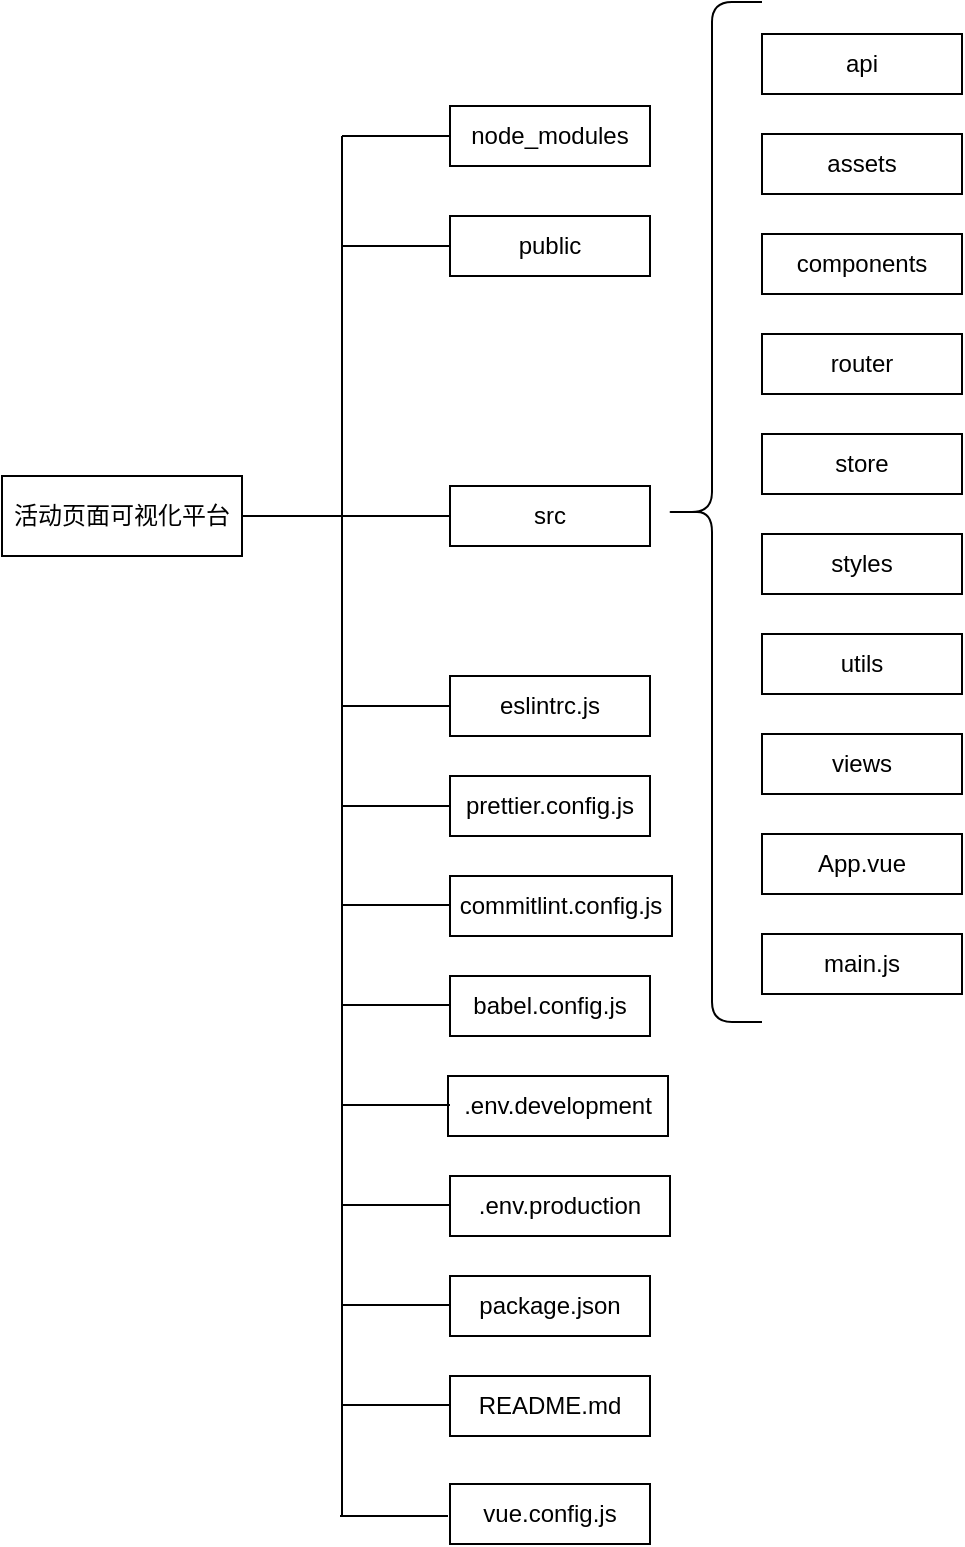 <mxfile version="22.1.5" type="github">
  <diagram name="第 1 页" id="2sIuTsLz6IWGNwXdqIaf">
    <mxGraphModel dx="1590" dy="1010" grid="1" gridSize="10" guides="1" tooltips="1" connect="1" arrows="1" fold="1" page="1" pageScale="1" pageWidth="827" pageHeight="1169" math="0" shadow="0">
      <root>
        <mxCell id="0" />
        <mxCell id="1" parent="0" />
        <mxCell id="bfsj83jqKhjmx6UI0y_F-1" value="活动页面可视化平台" style="rounded=0;whiteSpace=wrap;html=1;" vertex="1" parent="1">
          <mxGeometry x="90" y="280" width="120" height="40" as="geometry" />
        </mxCell>
        <mxCell id="bfsj83jqKhjmx6UI0y_F-3" value="node_modules" style="rounded=0;whiteSpace=wrap;html=1;" vertex="1" parent="1">
          <mxGeometry x="314" y="95" width="100" height="30" as="geometry" />
        </mxCell>
        <mxCell id="bfsj83jqKhjmx6UI0y_F-4" value="public" style="rounded=0;whiteSpace=wrap;html=1;" vertex="1" parent="1">
          <mxGeometry x="314" y="150" width="100" height="30" as="geometry" />
        </mxCell>
        <mxCell id="bfsj83jqKhjmx6UI0y_F-5" value="src" style="rounded=0;whiteSpace=wrap;html=1;" vertex="1" parent="1">
          <mxGeometry x="314" y="285" width="100" height="30" as="geometry" />
        </mxCell>
        <mxCell id="bfsj83jqKhjmx6UI0y_F-6" value="eslintrc.js" style="rounded=0;whiteSpace=wrap;html=1;" vertex="1" parent="1">
          <mxGeometry x="314" y="380" width="100" height="30" as="geometry" />
        </mxCell>
        <mxCell id="bfsj83jqKhjmx6UI0y_F-7" value="babel.config.js" style="rounded=0;whiteSpace=wrap;html=1;" vertex="1" parent="1">
          <mxGeometry x="314" y="530" width="100" height="30" as="geometry" />
        </mxCell>
        <mxCell id="bfsj83jqKhjmx6UI0y_F-8" value="package.json" style="rounded=0;whiteSpace=wrap;html=1;" vertex="1" parent="1">
          <mxGeometry x="314" y="680" width="100" height="30" as="geometry" />
        </mxCell>
        <mxCell id="bfsj83jqKhjmx6UI0y_F-9" value="README.md" style="rounded=0;whiteSpace=wrap;html=1;" vertex="1" parent="1">
          <mxGeometry x="314" y="730" width="100" height="30" as="geometry" />
        </mxCell>
        <mxCell id="bfsj83jqKhjmx6UI0y_F-10" value="vue.config.js" style="rounded=0;whiteSpace=wrap;html=1;" vertex="1" parent="1">
          <mxGeometry x="314" y="784" width="100" height="30" as="geometry" />
        </mxCell>
        <mxCell id="bfsj83jqKhjmx6UI0y_F-12" value="prettier.config.js" style="rounded=0;whiteSpace=wrap;html=1;" vertex="1" parent="1">
          <mxGeometry x="314" y="430" width="100" height="30" as="geometry" />
        </mxCell>
        <mxCell id="bfsj83jqKhjmx6UI0y_F-13" value="commitlint.config.js" style="rounded=0;whiteSpace=wrap;html=1;" vertex="1" parent="1">
          <mxGeometry x="314" y="480" width="111" height="30" as="geometry" />
        </mxCell>
        <mxCell id="bfsj83jqKhjmx6UI0y_F-14" value=".env.development" style="rounded=0;whiteSpace=wrap;html=1;" vertex="1" parent="1">
          <mxGeometry x="313" y="580" width="110" height="30" as="geometry" />
        </mxCell>
        <mxCell id="bfsj83jqKhjmx6UI0y_F-15" value=".env.production" style="rounded=0;whiteSpace=wrap;html=1;" vertex="1" parent="1">
          <mxGeometry x="314" y="630" width="110" height="30" as="geometry" />
        </mxCell>
        <mxCell id="bfsj83jqKhjmx6UI0y_F-16" value="api" style="rounded=0;whiteSpace=wrap;html=1;" vertex="1" parent="1">
          <mxGeometry x="470" y="59" width="100" height="30" as="geometry" />
        </mxCell>
        <mxCell id="bfsj83jqKhjmx6UI0y_F-17" value="views" style="rounded=0;whiteSpace=wrap;html=1;" vertex="1" parent="1">
          <mxGeometry x="470" y="409" width="100" height="30" as="geometry" />
        </mxCell>
        <mxCell id="bfsj83jqKhjmx6UI0y_F-18" value="utils" style="rounded=0;whiteSpace=wrap;html=1;" vertex="1" parent="1">
          <mxGeometry x="470" y="359" width="100" height="30" as="geometry" />
        </mxCell>
        <mxCell id="bfsj83jqKhjmx6UI0y_F-19" value="styles" style="rounded=0;whiteSpace=wrap;html=1;" vertex="1" parent="1">
          <mxGeometry x="470" y="309" width="100" height="30" as="geometry" />
        </mxCell>
        <mxCell id="bfsj83jqKhjmx6UI0y_F-20" value="store" style="rounded=0;whiteSpace=wrap;html=1;" vertex="1" parent="1">
          <mxGeometry x="470" y="259" width="100" height="30" as="geometry" />
        </mxCell>
        <mxCell id="bfsj83jqKhjmx6UI0y_F-21" value="router" style="rounded=0;whiteSpace=wrap;html=1;" vertex="1" parent="1">
          <mxGeometry x="470" y="209" width="100" height="30" as="geometry" />
        </mxCell>
        <mxCell id="bfsj83jqKhjmx6UI0y_F-22" value="components" style="rounded=0;whiteSpace=wrap;html=1;" vertex="1" parent="1">
          <mxGeometry x="470" y="159" width="100" height="30" as="geometry" />
        </mxCell>
        <mxCell id="bfsj83jqKhjmx6UI0y_F-23" value="assets" style="rounded=0;whiteSpace=wrap;html=1;" vertex="1" parent="1">
          <mxGeometry x="470" y="109" width="100" height="30" as="geometry" />
        </mxCell>
        <mxCell id="bfsj83jqKhjmx6UI0y_F-25" value="App.vue" style="rounded=0;whiteSpace=wrap;html=1;" vertex="1" parent="1">
          <mxGeometry x="470" y="459" width="100" height="30" as="geometry" />
        </mxCell>
        <mxCell id="bfsj83jqKhjmx6UI0y_F-26" value="main.js" style="rounded=0;whiteSpace=wrap;html=1;" vertex="1" parent="1">
          <mxGeometry x="470" y="509" width="100" height="30" as="geometry" />
        </mxCell>
        <mxCell id="bfsj83jqKhjmx6UI0y_F-27" value="" style="endArrow=none;html=1;rounded=0;exitX=1;exitY=0.5;exitDx=0;exitDy=0;" edge="1" parent="1" source="bfsj83jqKhjmx6UI0y_F-1">
          <mxGeometry width="50" height="50" relative="1" as="geometry">
            <mxPoint x="390" y="300" as="sourcePoint" />
            <mxPoint x="260" y="300" as="targetPoint" />
          </mxGeometry>
        </mxCell>
        <mxCell id="bfsj83jqKhjmx6UI0y_F-28" value="" style="endArrow=none;html=1;rounded=0;" edge="1" parent="1">
          <mxGeometry width="50" height="50" relative="1" as="geometry">
            <mxPoint x="260" y="110" as="sourcePoint" />
            <mxPoint x="260" y="800" as="targetPoint" />
          </mxGeometry>
        </mxCell>
        <mxCell id="bfsj83jqKhjmx6UI0y_F-29" value="" style="endArrow=none;html=1;rounded=0;entryX=0;entryY=0.5;entryDx=0;entryDy=0;" edge="1" parent="1" target="bfsj83jqKhjmx6UI0y_F-3">
          <mxGeometry width="50" height="50" relative="1" as="geometry">
            <mxPoint x="260" y="110" as="sourcePoint" />
            <mxPoint x="440" y="200" as="targetPoint" />
          </mxGeometry>
        </mxCell>
        <mxCell id="bfsj83jqKhjmx6UI0y_F-30" value="" style="endArrow=none;html=1;rounded=0;entryX=0;entryY=0.5;entryDx=0;entryDy=0;" edge="1" parent="1" target="bfsj83jqKhjmx6UI0y_F-4">
          <mxGeometry width="50" height="50" relative="1" as="geometry">
            <mxPoint x="260" y="165" as="sourcePoint" />
            <mxPoint x="440" y="200" as="targetPoint" />
          </mxGeometry>
        </mxCell>
        <mxCell id="bfsj83jqKhjmx6UI0y_F-31" value="" style="endArrow=none;html=1;rounded=0;entryX=0;entryY=0.5;entryDx=0;entryDy=0;" edge="1" parent="1" target="bfsj83jqKhjmx6UI0y_F-5">
          <mxGeometry width="50" height="50" relative="1" as="geometry">
            <mxPoint x="260" y="300" as="sourcePoint" />
            <mxPoint x="440" y="200" as="targetPoint" />
          </mxGeometry>
        </mxCell>
        <mxCell id="bfsj83jqKhjmx6UI0y_F-32" value="" style="endArrow=none;html=1;rounded=0;entryX=0;entryY=0.5;entryDx=0;entryDy=0;" edge="1" parent="1" target="bfsj83jqKhjmx6UI0y_F-6">
          <mxGeometry width="50" height="50" relative="1" as="geometry">
            <mxPoint x="260" y="395" as="sourcePoint" />
            <mxPoint x="440" y="200" as="targetPoint" />
          </mxGeometry>
        </mxCell>
        <mxCell id="bfsj83jqKhjmx6UI0y_F-33" value="" style="endArrow=none;html=1;rounded=0;" edge="1" parent="1" target="bfsj83jqKhjmx6UI0y_F-12">
          <mxGeometry width="50" height="50" relative="1" as="geometry">
            <mxPoint x="260" y="445" as="sourcePoint" />
            <mxPoint x="440" y="200" as="targetPoint" />
          </mxGeometry>
        </mxCell>
        <mxCell id="bfsj83jqKhjmx6UI0y_F-34" value="" style="endArrow=none;html=1;rounded=0;" edge="1" parent="1">
          <mxGeometry width="50" height="50" relative="1" as="geometry">
            <mxPoint x="260" y="494.5" as="sourcePoint" />
            <mxPoint x="314" y="494.5" as="targetPoint" />
          </mxGeometry>
        </mxCell>
        <mxCell id="bfsj83jqKhjmx6UI0y_F-35" value="" style="endArrow=none;html=1;rounded=0;" edge="1" parent="1">
          <mxGeometry width="50" height="50" relative="1" as="geometry">
            <mxPoint x="260" y="544.5" as="sourcePoint" />
            <mxPoint x="314" y="544.5" as="targetPoint" />
          </mxGeometry>
        </mxCell>
        <mxCell id="bfsj83jqKhjmx6UI0y_F-36" value="" style="endArrow=none;html=1;rounded=0;" edge="1" parent="1">
          <mxGeometry width="50" height="50" relative="1" as="geometry">
            <mxPoint x="260" y="594.5" as="sourcePoint" />
            <mxPoint x="314" y="594.5" as="targetPoint" />
          </mxGeometry>
        </mxCell>
        <mxCell id="bfsj83jqKhjmx6UI0y_F-37" value="" style="endArrow=none;html=1;rounded=0;" edge="1" parent="1">
          <mxGeometry width="50" height="50" relative="1" as="geometry">
            <mxPoint x="260" y="644.5" as="sourcePoint" />
            <mxPoint x="314" y="644.5" as="targetPoint" />
          </mxGeometry>
        </mxCell>
        <mxCell id="bfsj83jqKhjmx6UI0y_F-38" value="" style="endArrow=none;html=1;rounded=0;" edge="1" parent="1">
          <mxGeometry width="50" height="50" relative="1" as="geometry">
            <mxPoint x="260" y="694.5" as="sourcePoint" />
            <mxPoint x="314" y="694.5" as="targetPoint" />
          </mxGeometry>
        </mxCell>
        <mxCell id="bfsj83jqKhjmx6UI0y_F-39" value="" style="endArrow=none;html=1;rounded=0;" edge="1" parent="1">
          <mxGeometry width="50" height="50" relative="1" as="geometry">
            <mxPoint x="260" y="744.5" as="sourcePoint" />
            <mxPoint x="314" y="744.5" as="targetPoint" />
          </mxGeometry>
        </mxCell>
        <mxCell id="bfsj83jqKhjmx6UI0y_F-40" value="" style="endArrow=none;html=1;rounded=0;" edge="1" parent="1">
          <mxGeometry width="50" height="50" relative="1" as="geometry">
            <mxPoint x="259" y="800" as="sourcePoint" />
            <mxPoint x="313" y="800" as="targetPoint" />
          </mxGeometry>
        </mxCell>
        <mxCell id="bfsj83jqKhjmx6UI0y_F-41" value="" style="shape=curlyBracket;whiteSpace=wrap;html=1;rounded=1;labelPosition=left;verticalLabelPosition=middle;align=right;verticalAlign=middle;" vertex="1" parent="1">
          <mxGeometry x="420" y="43" width="50" height="510" as="geometry" />
        </mxCell>
      </root>
    </mxGraphModel>
  </diagram>
</mxfile>
